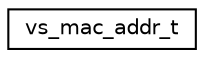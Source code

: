 digraph "Graphical Class Hierarchy"
{
 // LATEX_PDF_SIZE
  edge [fontname="Helvetica",fontsize="10",labelfontname="Helvetica",labelfontsize="10"];
  node [fontname="Helvetica",fontsize="10",shape=record];
  rankdir="LR";
  Node0 [label="vs_mac_addr_t",height=0.2,width=0.4,color="black", fillcolor="white", style="filled",URL="$structvs__mac__addr__t.html",tooltip="MAC address."];
}
